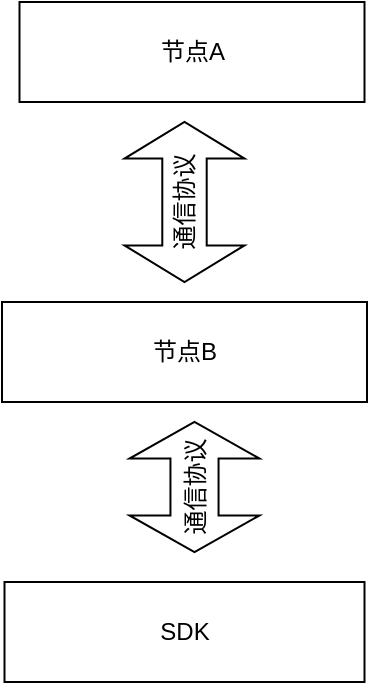 <mxfile version="13.8.3" type="github">
  <diagram name="Page-1" id="929967ad-93f9-6ef4-fab6-5d389245f69c">
    <mxGraphModel dx="1351" dy="946" grid="1" gridSize="10" guides="1" tooltips="1" connect="1" arrows="1" fold="1" page="1" pageScale="1.5" pageWidth="1169" pageHeight="826" background="none" math="0" shadow="0">
      <root>
        <mxCell id="0" style=";html=1;" />
        <mxCell id="1" style=";html=1;" parent="0" />
        <mxCell id="mNmTdsFCQ8Q4KUGaSOic-13" value="节点A" style="html=1;" vertex="1" parent="1">
          <mxGeometry x="498.75" y="470" width="172.5" height="50" as="geometry" />
        </mxCell>
        <mxCell id="mNmTdsFCQ8Q4KUGaSOic-15" value="SDK" style="html=1;" vertex="1" parent="1">
          <mxGeometry x="491.25" y="760" width="180" height="50" as="geometry" />
        </mxCell>
        <mxCell id="mNmTdsFCQ8Q4KUGaSOic-16" value="节点B" style="html=1;" vertex="1" parent="1">
          <mxGeometry x="490" y="620" width="182.5" height="50" as="geometry" />
        </mxCell>
        <mxCell id="mNmTdsFCQ8Q4KUGaSOic-20" value="通信协议" style="html=1;shadow=0;dashed=0;align=center;verticalAlign=middle;shape=mxgraph.arrows2.twoWayArrow;dy=0.63;dx=18.29;rotation=-90;" vertex="1" parent="1">
          <mxGeometry x="541.25" y="540" width="80" height="60" as="geometry" />
        </mxCell>
        <mxCell id="mNmTdsFCQ8Q4KUGaSOic-22" value="通信协议" style="html=1;shadow=0;dashed=0;align=center;verticalAlign=middle;shape=mxgraph.arrows2.twoWayArrow;dy=0.63;dx=18.29;rotation=-90;" vertex="1" parent="1">
          <mxGeometry x="553.75" y="680" width="65" height="65" as="geometry" />
        </mxCell>
      </root>
    </mxGraphModel>
  </diagram>
</mxfile>
